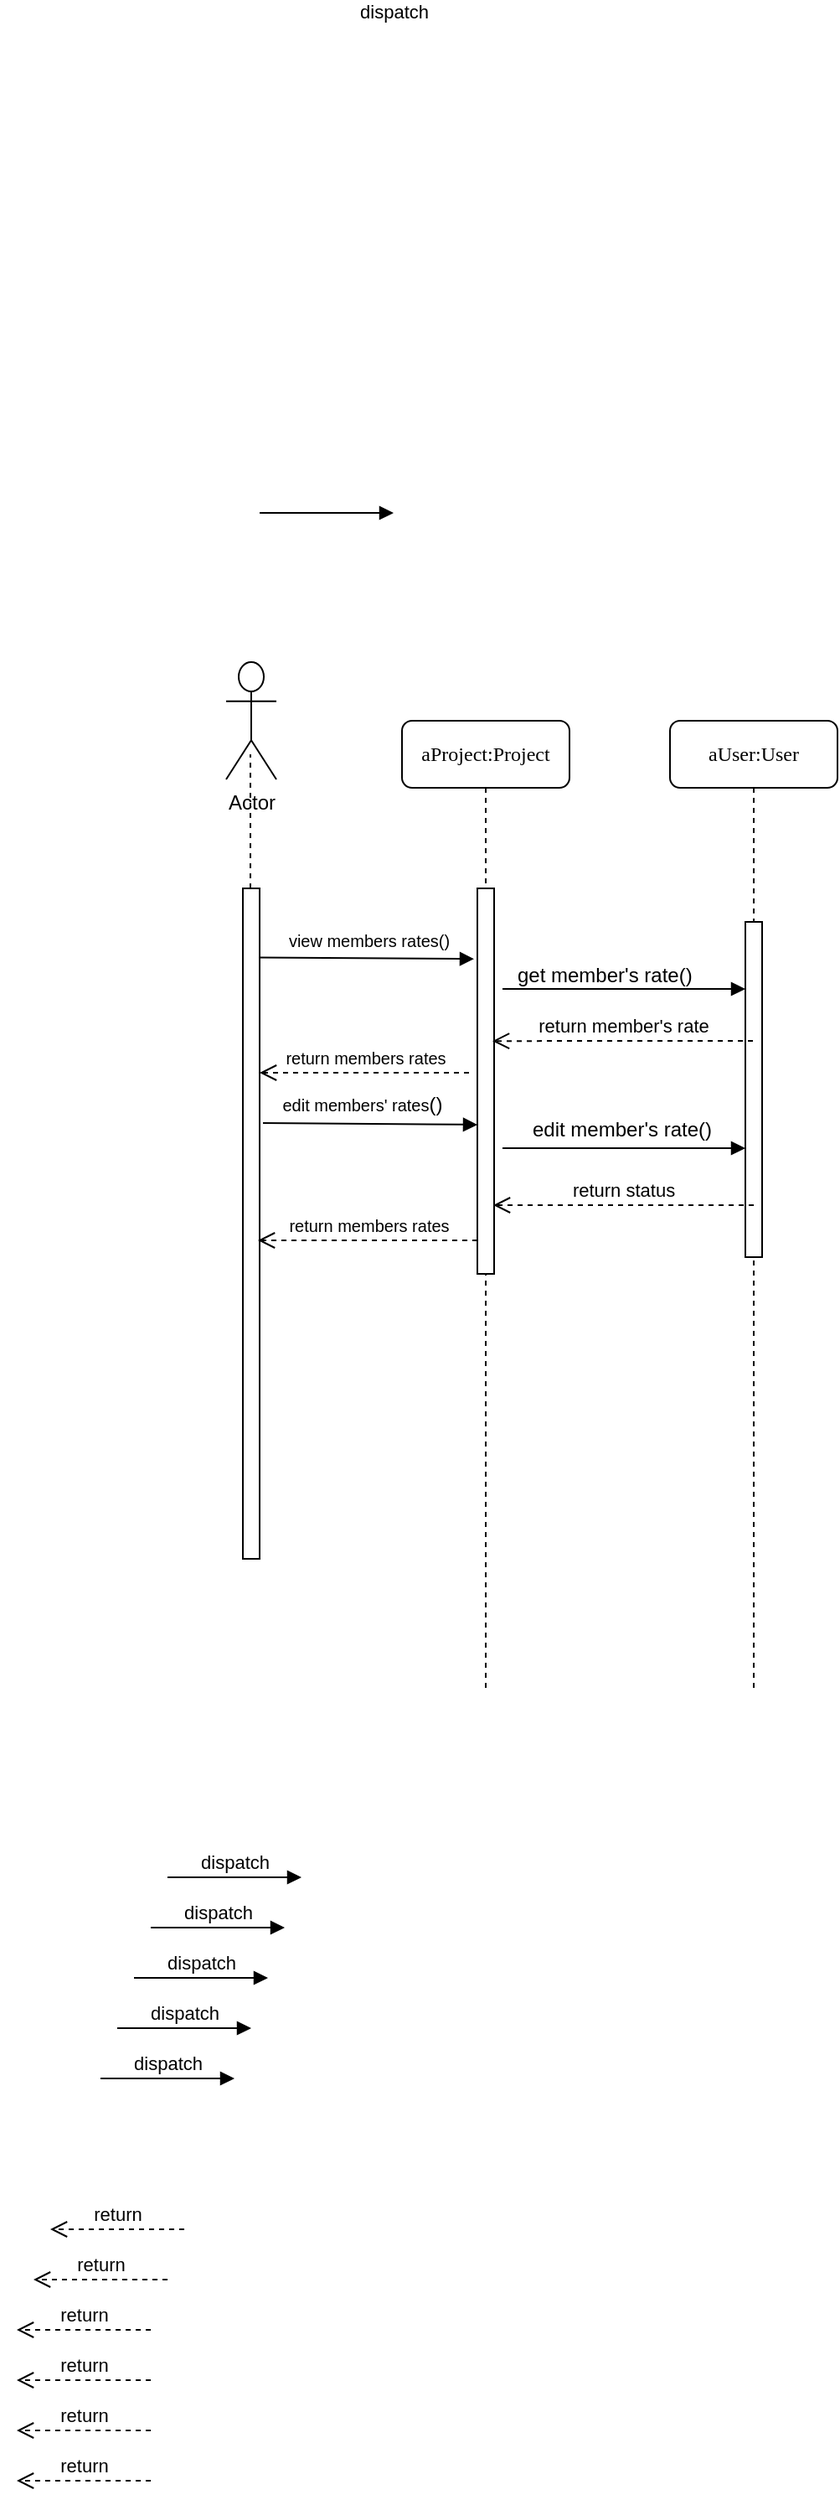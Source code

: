 <mxfile version="10.6.8" type="github"><diagram name="Page-1" id="13e1069c-82ec-6db2-03f1-153e76fe0fe0"><mxGraphModel dx="840" dy="1321" grid="1" gridSize="10" guides="1" tooltips="1" connect="1" arrows="1" fold="1" page="1" pageScale="1" pageWidth="1100" pageHeight="850" background="#ffffff" math="0" shadow="0"><root><mxCell id="0"/><mxCell id="1" parent="0"/><mxCell id="7baba1c4bc27f4b0-2" value="aProject:Project" style="shape=umlLifeline;perimeter=lifelinePerimeter;whiteSpace=wrap;html=1;container=1;collapsible=0;recursiveResize=0;outlineConnect=0;rounded=1;shadow=0;comic=0;labelBackgroundColor=none;strokeColor=#000000;strokeWidth=1;fillColor=#FFFFFF;fontFamily=Verdana;fontSize=12;fontColor=#000000;align=center;" parent="1" vertex="1"><mxGeometry x="240" y="80" width="100" height="580" as="geometry"/></mxCell><mxCell id="7baba1c4bc27f4b0-10" value="" style="html=1;points=[];perimeter=orthogonalPerimeter;rounded=0;shadow=0;comic=0;labelBackgroundColor=none;strokeColor=#000000;strokeWidth=1;fillColor=#FFFFFF;fontFamily=Verdana;fontSize=12;fontColor=#000000;align=center;" parent="7baba1c4bc27f4b0-2" vertex="1"><mxGeometry x="45" y="100" width="10" height="230" as="geometry"/></mxCell><mxCell id="7baba1c4bc27f4b0-3" value="aUser:User" style="shape=umlLifeline;perimeter=lifelinePerimeter;whiteSpace=wrap;html=1;container=1;collapsible=0;recursiveResize=0;outlineConnect=0;rounded=1;shadow=0;comic=0;labelBackgroundColor=none;strokeColor=#000000;strokeWidth=1;fillColor=#FFFFFF;fontFamily=Verdana;fontSize=12;fontColor=#000000;align=center;" parent="1" vertex="1"><mxGeometry x="400" y="80" width="100" height="580" as="geometry"/></mxCell><mxCell id="7baba1c4bc27f4b0-13" value="" style="html=1;points=[];perimeter=orthogonalPerimeter;rounded=0;shadow=0;comic=0;labelBackgroundColor=none;strokeColor=#000000;strokeWidth=1;fillColor=#FFFFFF;fontFamily=Verdana;fontSize=12;fontColor=#000000;align=center;" parent="7baba1c4bc27f4b0-3" vertex="1"><mxGeometry x="45" y="120" width="10" height="200" as="geometry"/></mxCell><mxCell id="z-hhIOEq3_HSl6YJzv9l-1" value="Actor" style="shape=umlActor;verticalLabelPosition=bottom;labelBackgroundColor=#ffffff;verticalAlign=top;html=1;outlineConnect=0;" vertex="1" parent="1"><mxGeometry x="135" y="45" width="30" height="70" as="geometry"/></mxCell><mxCell id="z-hhIOEq3_HSl6YJzv9l-2" value="" style="html=1;points=[];perimeter=orthogonalPerimeter;" vertex="1" parent="1"><mxGeometry x="145" y="180" width="10" height="400" as="geometry"/></mxCell><mxCell id="z-hhIOEq3_HSl6YJzv9l-5" value="dispatch" style="html=1;verticalAlign=bottom;endArrow=block;" edge="1" parent="1"><mxGeometry x="1" y="290" width="80" relative="1" as="geometry"><mxPoint x="155" y="-44" as="sourcePoint"/><mxPoint x="235" y="-44" as="targetPoint"/><Array as="points"><mxPoint x="195" y="-44"/></Array><mxPoint as="offset"/></mxGeometry></mxCell><mxCell id="z-hhIOEq3_HSl6YJzv9l-6" value="" style="html=1;verticalAlign=bottom;endArrow=block;exitX=1;exitY=0.103;exitDx=0;exitDy=0;exitPerimeter=0;entryX=-0.2;entryY=0.183;entryDx=0;entryDy=0;entryPerimeter=0;" edge="1" parent="1" source="z-hhIOEq3_HSl6YJzv9l-2" target="7baba1c4bc27f4b0-10"><mxGeometry x="0.75" y="160" width="80" relative="1" as="geometry"><mxPoint x="170" y="219.5" as="sourcePoint"/><mxPoint x="280" y="220" as="targetPoint"/><mxPoint as="offset"/></mxGeometry></mxCell><mxCell id="z-hhIOEq3_HSl6YJzv9l-17" value="&lt;font style=&quot;font-size: 10px&quot;&gt;view members rates()&lt;/font&gt;" style="text;html=1;resizable=0;points=[];align=center;verticalAlign=middle;labelBackgroundColor=#ffffff;" vertex="1" connectable="0" parent="z-hhIOEq3_HSl6YJzv9l-6"><mxGeometry x="0.25" y="-1" relative="1" as="geometry"><mxPoint x="-15" y="-12.5" as="offset"/></mxGeometry></mxCell><mxCell id="z-hhIOEq3_HSl6YJzv9l-7" value="" style="html=1;verticalAlign=bottom;endArrow=block;entryX=0;entryY=0.2;entryDx=0;entryDy=0;entryPerimeter=0;" edge="1" parent="1" target="7baba1c4bc27f4b0-13"><mxGeometry width="80" relative="1" as="geometry"><mxPoint x="300" y="240" as="sourcePoint"/><mxPoint x="400" y="240" as="targetPoint"/></mxGeometry></mxCell><mxCell id="z-hhIOEq3_HSl6YJzv9l-8" value="dispatch" style="html=1;verticalAlign=bottom;endArrow=block;" edge="1" parent="1"><mxGeometry width="80" relative="1" as="geometry"><mxPoint x="100" y="770" as="sourcePoint"/><mxPoint x="180" y="770" as="targetPoint"/></mxGeometry></mxCell><mxCell id="z-hhIOEq3_HSl6YJzv9l-9" value="dispatch" style="html=1;verticalAlign=bottom;endArrow=block;" edge="1" parent="1"><mxGeometry width="80" relative="1" as="geometry"><mxPoint x="90" y="800" as="sourcePoint"/><mxPoint x="170" y="800" as="targetPoint"/></mxGeometry></mxCell><mxCell id="z-hhIOEq3_HSl6YJzv9l-10" value="dispatch" style="html=1;verticalAlign=bottom;endArrow=block;" edge="1" parent="1"><mxGeometry width="80" relative="1" as="geometry"><mxPoint x="80" y="830" as="sourcePoint"/><mxPoint x="160" y="830" as="targetPoint"/></mxGeometry></mxCell><mxCell id="z-hhIOEq3_HSl6YJzv9l-11" value="dispatch" style="html=1;verticalAlign=bottom;endArrow=block;" edge="1" parent="1"><mxGeometry width="80" relative="1" as="geometry"><mxPoint x="70" y="860" as="sourcePoint"/><mxPoint x="150" y="860" as="targetPoint"/></mxGeometry></mxCell><mxCell id="z-hhIOEq3_HSl6YJzv9l-12" value="dispatch" style="html=1;verticalAlign=bottom;endArrow=block;" edge="1" parent="1"><mxGeometry width="80" relative="1" as="geometry"><mxPoint x="60" y="890" as="sourcePoint"/><mxPoint x="140" y="890" as="targetPoint"/></mxGeometry></mxCell><mxCell id="z-hhIOEq3_HSl6YJzv9l-13" value="" style="endArrow=none;dashed=1;html=1;" edge="1" parent="1"><mxGeometry width="50" height="50" relative="1" as="geometry"><mxPoint x="149.5" y="180" as="sourcePoint"/><mxPoint x="149.5" y="100" as="targetPoint"/><Array as="points"><mxPoint x="149.5" y="130"/></Array></mxGeometry></mxCell><mxCell id="z-hhIOEq3_HSl6YJzv9l-21" value="get member's rate() &amp;nbsp;&amp;nbsp;&amp;nbsp; " style="text;html=1;resizable=0;points=[];autosize=1;align=left;verticalAlign=top;spacingTop=-4;" vertex="1" parent="1"><mxGeometry x="307" y="222" width="150" height="20" as="geometry"/></mxCell><mxCell id="z-hhIOEq3_HSl6YJzv9l-22" value="return member's rate" style="html=1;verticalAlign=bottom;endArrow=open;dashed=1;endSize=8;entryX=0.9;entryY=0.396;entryDx=0;entryDy=0;entryPerimeter=0;" edge="1" parent="1" source="7baba1c4bc27f4b0-3" target="7baba1c4bc27f4b0-10"><mxGeometry relative="1" as="geometry"><mxPoint x="410" y="270" as="sourcePoint"/><mxPoint x="330" y="270" as="targetPoint"/><Array as="points"><mxPoint x="420" y="271"/></Array></mxGeometry></mxCell><mxCell id="z-hhIOEq3_HSl6YJzv9l-23" value="&lt;font style=&quot;font-size: 10px&quot;&gt;return members rates&lt;/font&gt;" style="html=1;verticalAlign=bottom;endArrow=open;dashed=1;endSize=8;" edge="1" parent="1"><mxGeometry relative="1" as="geometry"><mxPoint x="280" y="290" as="sourcePoint"/><mxPoint x="155" y="290" as="targetPoint"/></mxGeometry></mxCell><mxCell id="z-hhIOEq3_HSl6YJzv9l-24" value="return" style="html=1;verticalAlign=bottom;endArrow=open;dashed=1;endSize=8;" edge="1" parent="1"><mxGeometry relative="1" as="geometry"><mxPoint x="110" y="980" as="sourcePoint"/><mxPoint x="30" y="980" as="targetPoint"/></mxGeometry></mxCell><mxCell id="z-hhIOEq3_HSl6YJzv9l-25" value="return" style="html=1;verticalAlign=bottom;endArrow=open;dashed=1;endSize=8;" edge="1" parent="1"><mxGeometry relative="1" as="geometry"><mxPoint x="100" y="1010" as="sourcePoint"/><mxPoint x="20" y="1010" as="targetPoint"/></mxGeometry></mxCell><mxCell id="z-hhIOEq3_HSl6YJzv9l-26" value="return" style="html=1;verticalAlign=bottom;endArrow=open;dashed=1;endSize=8;" edge="1" parent="1"><mxGeometry relative="1" as="geometry"><mxPoint x="90" y="1040" as="sourcePoint"/><mxPoint x="10" y="1040" as="targetPoint"/></mxGeometry></mxCell><mxCell id="z-hhIOEq3_HSl6YJzv9l-27" value="return" style="html=1;verticalAlign=bottom;endArrow=open;dashed=1;endSize=8;" edge="1" parent="1"><mxGeometry relative="1" as="geometry"><mxPoint x="90" y="1070" as="sourcePoint"/><mxPoint x="10" y="1070" as="targetPoint"/></mxGeometry></mxCell><mxCell id="z-hhIOEq3_HSl6YJzv9l-28" value="return" style="html=1;verticalAlign=bottom;endArrow=open;dashed=1;endSize=8;" edge="1" parent="1"><mxGeometry relative="1" as="geometry"><mxPoint x="90" y="1100" as="sourcePoint"/><mxPoint x="10" y="1100" as="targetPoint"/></mxGeometry></mxCell><mxCell id="z-hhIOEq3_HSl6YJzv9l-29" value="return" style="html=1;verticalAlign=bottom;endArrow=open;dashed=1;endSize=8;" edge="1" parent="1"><mxGeometry relative="1" as="geometry"><mxPoint x="90" y="1130" as="sourcePoint"/><mxPoint x="10" y="1130" as="targetPoint"/></mxGeometry></mxCell><mxCell id="z-hhIOEq3_HSl6YJzv9l-30" value="" style="html=1;verticalAlign=bottom;endArrow=block;exitX=1;exitY=0.103;exitDx=0;exitDy=0;exitPerimeter=0;entryX=-0.2;entryY=0.183;entryDx=0;entryDy=0;entryPerimeter=0;" edge="1" parent="1"><mxGeometry x="0.75" y="160" width="80" relative="1" as="geometry"><mxPoint x="157" y="320" as="sourcePoint"/><mxPoint x="285" y="321" as="targetPoint"/><mxPoint as="offset"/></mxGeometry></mxCell><mxCell id="z-hhIOEq3_HSl6YJzv9l-31" value="&lt;font style=&quot;font-size: 10px&quot;&gt;edit members' rates&lt;/font&gt;()" style="text;html=1;resizable=0;points=[];align=center;verticalAlign=middle;labelBackgroundColor=#ffffff;" vertex="1" connectable="0" parent="z-hhIOEq3_HSl6YJzv9l-30"><mxGeometry x="0.25" y="-1" relative="1" as="geometry"><mxPoint x="-21" y="-12.5" as="offset"/></mxGeometry></mxCell><mxCell id="z-hhIOEq3_HSl6YJzv9l-35" value="" style="html=1;verticalAlign=bottom;endArrow=block;entryX=0;entryY=0.605;entryDx=0;entryDy=0;entryPerimeter=0;" edge="1" parent="1"><mxGeometry x="0.75" y="160" width="80" relative="1" as="geometry"><mxPoint x="300" y="335" as="sourcePoint"/><mxPoint x="445" y="335" as="targetPoint"/><mxPoint as="offset"/></mxGeometry></mxCell><mxCell id="z-hhIOEq3_HSl6YJzv9l-36" value="edit member's rate()" style="text;html=1;resizable=0;points=[];align=center;verticalAlign=middle;labelBackgroundColor=#ffffff;" vertex="1" connectable="0" parent="z-hhIOEq3_HSl6YJzv9l-35"><mxGeometry x="0.25" y="-1" relative="1" as="geometry"><mxPoint x="-20" y="-12.5" as="offset"/></mxGeometry></mxCell><mxCell id="z-hhIOEq3_HSl6YJzv9l-37" value="return status" style="html=1;verticalAlign=bottom;endArrow=open;dashed=1;endSize=8;entryX=0.9;entryY=0.396;entryDx=0;entryDy=0;entryPerimeter=0;" edge="1" parent="1"><mxGeometry relative="1" as="geometry"><mxPoint x="450" y="369" as="sourcePoint"/><mxPoint x="294.5" y="369" as="targetPoint"/><Array as="points"><mxPoint x="420.5" y="369"/></Array></mxGeometry></mxCell><mxCell id="z-hhIOEq3_HSl6YJzv9l-38" value="&lt;font style=&quot;font-size: 10px&quot;&gt;return members rates&lt;/font&gt;" style="html=1;verticalAlign=bottom;endArrow=open;dashed=1;endSize=8;entryX=0.9;entryY=0.525;entryDx=0;entryDy=0;entryPerimeter=0;" edge="1" parent="1" target="z-hhIOEq3_HSl6YJzv9l-2"><mxGeometry relative="1" as="geometry"><mxPoint x="285" y="390" as="sourcePoint"/><mxPoint x="160" y="390" as="targetPoint"/></mxGeometry></mxCell></root></mxGraphModel></diagram></mxfile>